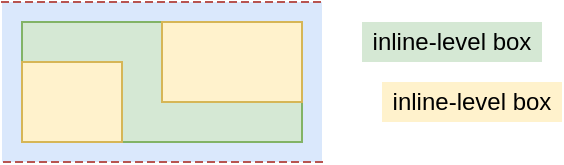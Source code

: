 <mxfile version="13.1.14" type="device"><diagram id="FtivMilZQ5oFAEh_Z82q" name="Page-1"><mxGraphModel dx="351" dy="217" grid="1" gridSize="10" guides="1" tooltips="1" connect="1" arrows="1" fold="1" page="1" pageScale="1" pageWidth="850" pageHeight="1100" math="0" shadow="0"><root><mxCell id="0"/><mxCell id="1" parent="0"/><mxCell id="qG38agbtERMTXMMQ0JZM-2" value="" style="shape=partialRectangle;whiteSpace=wrap;html=1;left=0;right=0;fillColor=#dae8fc;dashed=1;strokeColor=#B85450;" parent="1" vertex="1"><mxGeometry x="160" y="80" width="160" height="80" as="geometry"/></mxCell><mxCell id="qG38agbtERMTXMMQ0JZM-3" value="" style="verticalLabelPosition=bottom;verticalAlign=top;html=1;shape=mxgraph.basic.rect;fillColor2=none;strokeWidth=1;size=20;indent=5;fillColor=#d5e8d4;strokeColor=#82b366;" parent="1" vertex="1"><mxGeometry x="170" y="90" width="140" height="60" as="geometry"/></mxCell><mxCell id="qG38agbtERMTXMMQ0JZM-4" value="" style="verticalLabelPosition=bottom;verticalAlign=top;html=1;shape=mxgraph.basic.rect;fillColor2=none;strokeWidth=1;size=20;indent=5;fillColor=#fff2cc;strokeColor=#d6b656;" parent="1" vertex="1"><mxGeometry x="170" y="110" width="50" height="40" as="geometry"/></mxCell><mxCell id="qG38agbtERMTXMMQ0JZM-5" value="" style="verticalLabelPosition=bottom;verticalAlign=top;html=1;shape=mxgraph.basic.rect;fillColor2=none;strokeWidth=1;size=20;indent=5;fillColor=#fff2cc;strokeColor=#d6b656;" parent="1" vertex="1"><mxGeometry x="240" y="90" width="70" height="40" as="geometry"/></mxCell><mxCell id="qG38agbtERMTXMMQ0JZM-8" value="inline-level box" style="text;html=1;strokeColor=none;fillColor=#fff2cc;align=center;verticalAlign=middle;whiteSpace=wrap;rounded=0;" parent="1" vertex="1"><mxGeometry x="350" y="120" width="90" height="20" as="geometry"/></mxCell><mxCell id="qG38agbtERMTXMMQ0JZM-9" value="inline-level box" style="text;html=1;strokeColor=none;fillColor=#d5e8d4;align=center;verticalAlign=middle;whiteSpace=wrap;rounded=0;" parent="1" vertex="1"><mxGeometry x="340" y="90" width="90" height="20" as="geometry"/></mxCell></root></mxGraphModel></diagram></mxfile>